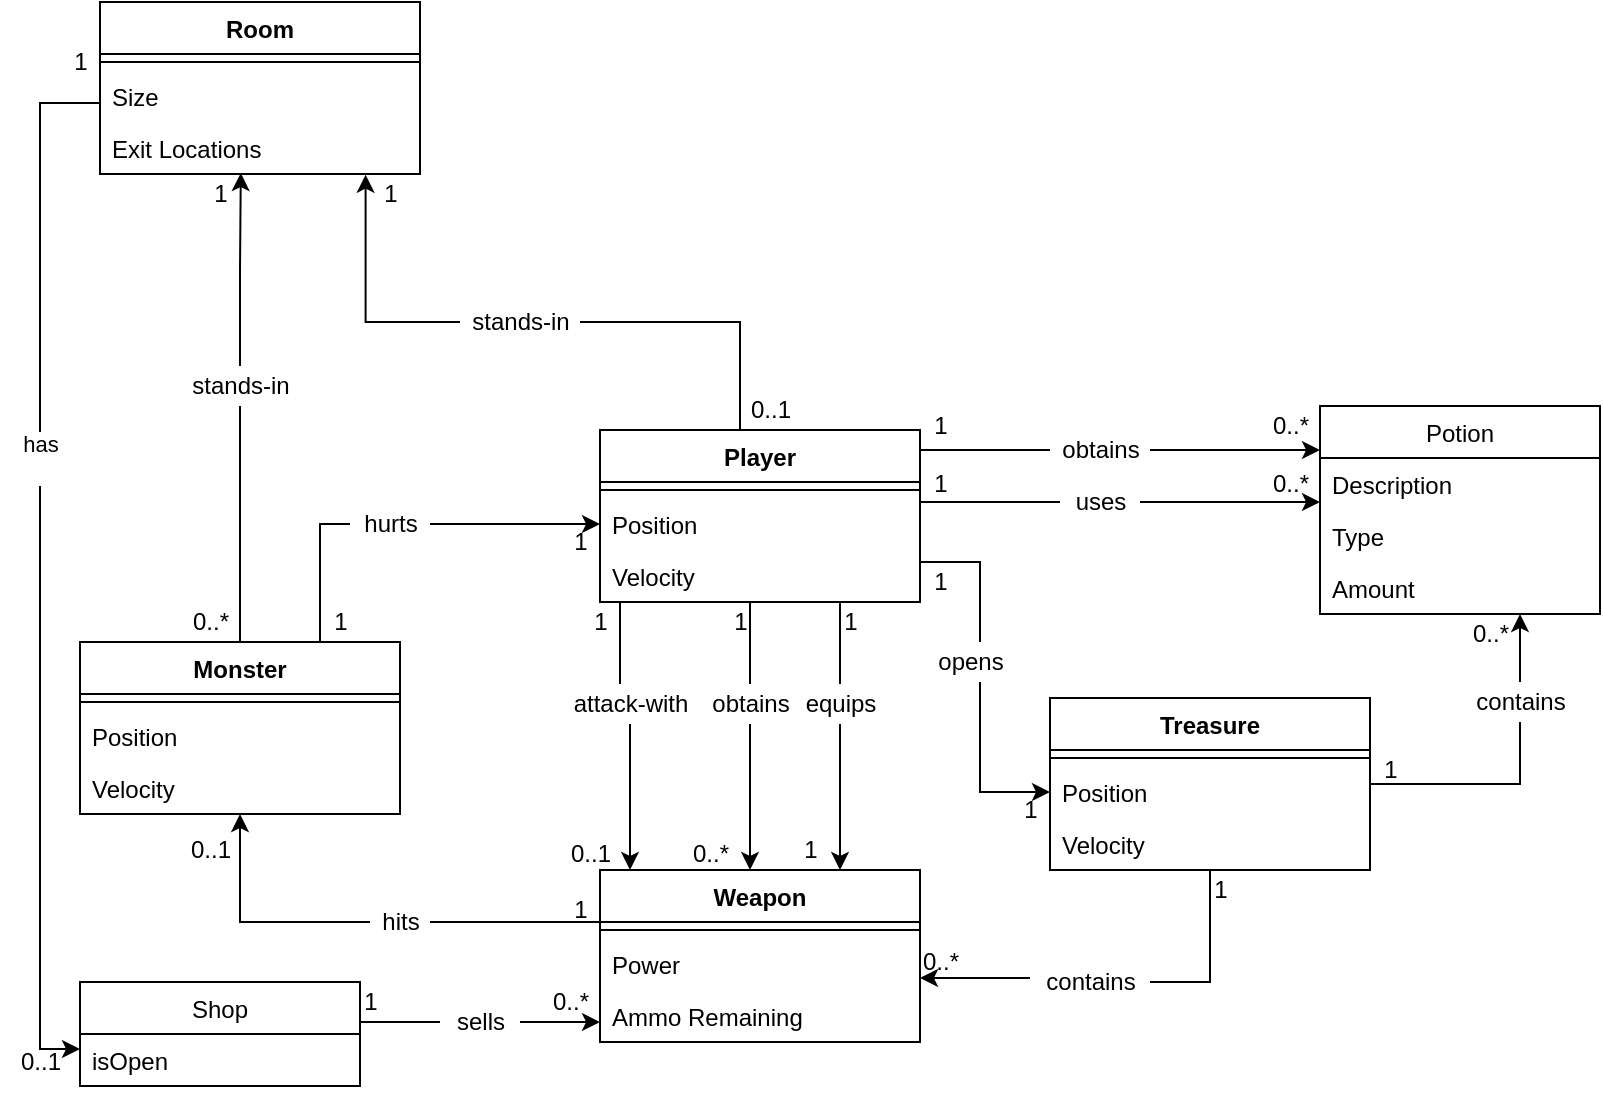 <mxfile version="14.4.2" type="device" pages="2"><diagram id="K9vhv6anbX1QArwqtojp" name="Page-1"><mxGraphModel dx="1303" dy="720" grid="1" gridSize="10" guides="1" tooltips="1" connect="1" arrows="1" fold="1" page="1" pageScale="1" pageWidth="850" pageHeight="1100" math="0" shadow="0"><root><mxCell id="0"/><mxCell id="1" parent="0"/><mxCell id="qtIE6gc3tGg0FU8P6lXg-11" style="edgeStyle=orthogonalEdgeStyle;rounded=0;orthogonalLoop=1;jettySize=auto;html=1;" parent="1" edge="1" target="qtIE6gc3tGg0FU8P6lXg-6" source="qtIE6gc3tGg0FU8P6lXg-16"><mxGeometry relative="1" as="geometry"><mxPoint x="310.0" y="390" as="sourcePoint"/><mxPoint x="310.0" y="494" as="targetPoint"/><Array as="points"><mxPoint x="315" y="500"/><mxPoint x="315" y="500"/></Array></mxGeometry></mxCell><mxCell id="MNUzwSwMBH7WWR85-tyo-28" style="edgeStyle=orthogonalEdgeStyle;rounded=0;orthogonalLoop=1;jettySize=auto;html=1;startArrow=none;startFill=0;endArrow=classic;endFill=1;" edge="1" parent="1" source="MNUzwSwMBH7WWR85-tyo-30" target="MNUzwSwMBH7WWR85-tyo-13"><mxGeometry relative="1" as="geometry"><Array as="points"><mxPoint x="620" y="314"/><mxPoint x="620" y="314"/></Array></mxGeometry></mxCell><mxCell id="MNUzwSwMBH7WWR85-tyo-32" style="edgeStyle=orthogonalEdgeStyle;rounded=0;orthogonalLoop=1;jettySize=auto;html=1;startArrow=none;startFill=0;endArrow=classic;endFill=1;" edge="1" parent="1" source="MNUzwSwMBH7WWR85-tyo-34" target="MNUzwSwMBH7WWR85-tyo-13"><mxGeometry relative="1" as="geometry"><Array as="points"><mxPoint x="640" y="340"/><mxPoint x="640" y="340"/></Array></mxGeometry></mxCell><mxCell id="MNUzwSwMBH7WWR85-tyo-44" style="edgeStyle=orthogonalEdgeStyle;rounded=0;orthogonalLoop=1;jettySize=auto;html=1;startArrow=none;startFill=0;endArrow=classic;endFill=1;" edge="1" parent="1" source="qtIE6gc3tGg0FU8P6lXg-17" target="qtIE6gc3tGg0FU8P6lXg-6"><mxGeometry relative="1" as="geometry"><Array as="points"><mxPoint x="375" y="480"/><mxPoint x="375" y="480"/></Array></mxGeometry></mxCell><mxCell id="qtIE6gc3tGg0FU8P6lXg-1" value="Player" style="swimlane;fontStyle=1;align=center;verticalAlign=top;childLayout=stackLayout;horizontal=1;startSize=26;horizontalStack=0;resizeParent=1;resizeParentMax=0;resizeLast=0;collapsible=1;marginBottom=0;" parent="1" vertex="1"><mxGeometry x="300" y="304" width="160" height="86" as="geometry"/></mxCell><mxCell id="qtIE6gc3tGg0FU8P6lXg-3" value="" style="line;strokeWidth=1;fillColor=none;align=left;verticalAlign=middle;spacingTop=-1;spacingLeft=3;spacingRight=3;rotatable=0;labelPosition=right;points=[];portConstraint=eastwest;" parent="qtIE6gc3tGg0FU8P6lXg-1" vertex="1"><mxGeometry y="26" width="160" height="8" as="geometry"/></mxCell><mxCell id="qtIE6gc3tGg0FU8P6lXg-4" value="Position" style="text;strokeColor=none;fillColor=none;align=left;verticalAlign=top;spacingLeft=4;spacingRight=4;overflow=hidden;rotatable=0;points=[[0,0.5],[1,0.5]];portConstraint=eastwest;" parent="qtIE6gc3tGg0FU8P6lXg-1" vertex="1"><mxGeometry y="34" width="160" height="26" as="geometry"/></mxCell><mxCell id="qtIE6gc3tGg0FU8P6lXg-5" value="Velocity" style="text;strokeColor=none;fillColor=none;align=left;verticalAlign=top;spacingLeft=4;spacingRight=4;overflow=hidden;rotatable=0;points=[[0,0.5],[1,0.5]];portConstraint=eastwest;" parent="qtIE6gc3tGg0FU8P6lXg-1" vertex="1"><mxGeometry y="60" width="160" height="26" as="geometry"/></mxCell><mxCell id="qtIE6gc3tGg0FU8P6lXg-6" value="Weapon" style="swimlane;fontStyle=1;align=center;verticalAlign=top;childLayout=stackLayout;horizontal=1;startSize=26;horizontalStack=0;resizeParent=1;resizeParentMax=0;resizeLast=0;collapsible=1;marginBottom=0;" parent="1" vertex="1"><mxGeometry x="300" y="524" width="160" height="86" as="geometry"/></mxCell><mxCell id="qtIE6gc3tGg0FU8P6lXg-7" value="" style="line;strokeWidth=1;fillColor=none;align=left;verticalAlign=middle;spacingTop=-1;spacingLeft=3;spacingRight=3;rotatable=0;labelPosition=right;points=[];portConstraint=eastwest;" parent="qtIE6gc3tGg0FU8P6lXg-6" vertex="1"><mxGeometry y="26" width="160" height="8" as="geometry"/></mxCell><mxCell id="qtIE6gc3tGg0FU8P6lXg-8" value="Power" style="text;strokeColor=none;fillColor=none;align=left;verticalAlign=top;spacingLeft=4;spacingRight=4;overflow=hidden;rotatable=0;points=[[0,0.5],[1,0.5]];portConstraint=eastwest;" parent="qtIE6gc3tGg0FU8P6lXg-6" vertex="1"><mxGeometry y="34" width="160" height="26" as="geometry"/></mxCell><mxCell id="qtIE6gc3tGg0FU8P6lXg-9" value="Ammo Remaining" style="text;strokeColor=none;fillColor=none;align=left;verticalAlign=top;spacingLeft=4;spacingRight=4;overflow=hidden;rotatable=0;points=[[0,0.5],[1,0.5]];portConstraint=eastwest;" parent="qtIE6gc3tGg0FU8P6lXg-6" vertex="1"><mxGeometry y="60" width="160" height="26" as="geometry"/></mxCell><mxCell id="qtIE6gc3tGg0FU8P6lXg-19" style="edgeStyle=orthogonalEdgeStyle;rounded=0;orthogonalLoop=1;jettySize=auto;html=1;" parent="1" edge="1" target="qtIE6gc3tGg0FU8P6lXg-6" source="qtIE6gc3tGg0FU8P6lXg-20"><mxGeometry relative="1" as="geometry"><mxPoint x="440" y="390" as="sourcePoint"/><mxPoint x="440" y="494" as="targetPoint"/><Array as="points"><mxPoint x="420" y="450"/><mxPoint x="420" y="450"/></Array></mxGeometry></mxCell><mxCell id="qtIE6gc3tGg0FU8P6lXg-21" value="1" style="text;html=1;align=center;verticalAlign=middle;resizable=0;points=[];autosize=1;" parent="1" vertex="1"><mxGeometry x="415" y="390" width="20" height="20" as="geometry"/></mxCell><mxCell id="qtIE6gc3tGg0FU8P6lXg-22" value="1" style="text;html=1;align=center;verticalAlign=middle;resizable=0;points=[];autosize=1;" parent="1" vertex="1"><mxGeometry x="395" y="504" width="20" height="20" as="geometry"/></mxCell><mxCell id="qtIE6gc3tGg0FU8P6lXg-25" value="1" style="text;html=1;align=center;verticalAlign=middle;resizable=0;points=[];autosize=1;" parent="1" vertex="1"><mxGeometry x="360" y="390" width="20" height="20" as="geometry"/></mxCell><mxCell id="qtIE6gc3tGg0FU8P6lXg-26" value="0..*" style="text;html=1;align=center;verticalAlign=middle;resizable=0;points=[];autosize=1;" parent="1" vertex="1"><mxGeometry x="340" y="506" width="30" height="20" as="geometry"/></mxCell><mxCell id="qtIE6gc3tGg0FU8P6lXg-27" value="1" style="text;html=1;align=center;verticalAlign=middle;resizable=0;points=[];autosize=1;" parent="1" vertex="1"><mxGeometry x="290" y="390" width="20" height="20" as="geometry"/></mxCell><mxCell id="qtIE6gc3tGg0FU8P6lXg-28" value="0..1" style="text;html=1;align=center;verticalAlign=middle;resizable=0;points=[];autosize=1;" parent="1" vertex="1"><mxGeometry x="275" y="506" width="40" height="20" as="geometry"/></mxCell><mxCell id="qtIE6gc3tGg0FU8P6lXg-106" style="edgeStyle=orthogonalEdgeStyle;rounded=0;orthogonalLoop=1;jettySize=auto;html=1;" parent="1" source="MNUzwSwMBH7WWR85-tyo-20" target="qtIE6gc3tGg0FU8P6lXg-6" edge="1"><mxGeometry relative="1" as="geometry"><Array as="points"><mxPoint x="480" y="578"/><mxPoint x="480" y="578"/></Array></mxGeometry></mxCell><mxCell id="MNUzwSwMBH7WWR85-tyo-18" style="edgeStyle=orthogonalEdgeStyle;rounded=0;orthogonalLoop=1;jettySize=auto;html=1;endArrow=classic;endFill=1;" edge="1" parent="1" source="MNUzwSwMBH7WWR85-tyo-21" target="MNUzwSwMBH7WWR85-tyo-13"><mxGeometry relative="1" as="geometry"><Array as="points"><mxPoint x="760" y="410"/><mxPoint x="760" y="410"/></Array></mxGeometry></mxCell><mxCell id="qtIE6gc3tGg0FU8P6lXg-37" value="Treasure" style="swimlane;fontStyle=1;align=center;verticalAlign=top;childLayout=stackLayout;horizontal=1;startSize=26;horizontalStack=0;resizeParent=1;resizeParentMax=0;resizeLast=0;collapsible=1;marginBottom=0;" parent="1" vertex="1"><mxGeometry x="525" y="438" width="160" height="86" as="geometry"/></mxCell><mxCell id="qtIE6gc3tGg0FU8P6lXg-38" value="" style="line;strokeWidth=1;fillColor=none;align=left;verticalAlign=middle;spacingTop=-1;spacingLeft=3;spacingRight=3;rotatable=0;labelPosition=right;points=[];portConstraint=eastwest;" parent="qtIE6gc3tGg0FU8P6lXg-37" vertex="1"><mxGeometry y="26" width="160" height="8" as="geometry"/></mxCell><mxCell id="qtIE6gc3tGg0FU8P6lXg-39" value="Position" style="text;strokeColor=none;fillColor=none;align=left;verticalAlign=top;spacingLeft=4;spacingRight=4;overflow=hidden;rotatable=0;points=[[0,0.5],[1,0.5]];portConstraint=eastwest;" parent="qtIE6gc3tGg0FU8P6lXg-37" vertex="1"><mxGeometry y="34" width="160" height="26" as="geometry"/></mxCell><mxCell id="qtIE6gc3tGg0FU8P6lXg-40" value="Velocity" style="text;strokeColor=none;fillColor=none;align=left;verticalAlign=top;spacingLeft=4;spacingRight=4;overflow=hidden;rotatable=0;points=[[0,0.5],[1,0.5]];portConstraint=eastwest;" parent="qtIE6gc3tGg0FU8P6lXg-37" vertex="1"><mxGeometry y="60" width="160" height="26" as="geometry"/></mxCell><mxCell id="qtIE6gc3tGg0FU8P6lXg-44" value="1" style="text;html=1;align=center;verticalAlign=middle;resizable=0;points=[];autosize=1;" parent="1" vertex="1"><mxGeometry x="460" y="370" width="20" height="20" as="geometry"/></mxCell><mxCell id="qtIE6gc3tGg0FU8P6lXg-45" value="1" style="text;html=1;align=center;verticalAlign=middle;resizable=0;points=[];autosize=1;" parent="1" vertex="1"><mxGeometry x="505" y="484" width="20" height="20" as="geometry"/></mxCell><mxCell id="qtIE6gc3tGg0FU8P6lXg-49" style="edgeStyle=orthogonalEdgeStyle;rounded=0;orthogonalLoop=1;jettySize=auto;html=1;entryX=0;entryY=0.5;entryDx=0;entryDy=0;" parent="1" source="qtIE6gc3tGg0FU8P6lXg-43" target="qtIE6gc3tGg0FU8P6lXg-39" edge="1"><mxGeometry relative="1" as="geometry"><Array as="points"><mxPoint x="490" y="485"/></Array></mxGeometry></mxCell><mxCell id="MNUzwSwMBH7WWR85-tyo-7" style="edgeStyle=orthogonalEdgeStyle;rounded=0;orthogonalLoop=1;jettySize=auto;html=1;endArrow=classic;endFill=1;" edge="1" parent="1"><mxGeometry relative="1" as="geometry"><mxPoint x="40" y="613.5" as="targetPoint"/><mxPoint x="50" y="140.5" as="sourcePoint"/><Array as="points"><mxPoint x="20" y="140.5"/><mxPoint x="20" y="613.5"/></Array></mxGeometry></mxCell><mxCell id="MNUzwSwMBH7WWR85-tyo-8" value="&lt;div&gt;has&lt;/div&gt;&lt;div&gt;&lt;br&gt;&lt;/div&gt;" style="edgeLabel;html=1;align=center;verticalAlign=middle;resizable=0;points=[];" vertex="1" connectable="0" parent="MNUzwSwMBH7WWR85-tyo-7"><mxGeometry x="-0.088" y="9" relative="1" as="geometry"><mxPoint x="-9" y="-30.83" as="offset"/></mxGeometry></mxCell><mxCell id="qtIE6gc3tGg0FU8P6lXg-50" value="Room" style="swimlane;fontStyle=1;align=center;verticalAlign=top;childLayout=stackLayout;horizontal=1;startSize=26;horizontalStack=0;resizeParent=1;resizeParentMax=0;resizeLast=0;collapsible=1;marginBottom=0;" parent="1" vertex="1"><mxGeometry x="50" y="90" width="160" height="86" as="geometry"/></mxCell><mxCell id="qtIE6gc3tGg0FU8P6lXg-51" value="" style="line;strokeWidth=1;fillColor=none;align=left;verticalAlign=middle;spacingTop=-1;spacingLeft=3;spacingRight=3;rotatable=0;labelPosition=right;points=[];portConstraint=eastwest;" parent="qtIE6gc3tGg0FU8P6lXg-50" vertex="1"><mxGeometry y="26" width="160" height="8" as="geometry"/></mxCell><mxCell id="qtIE6gc3tGg0FU8P6lXg-52" value="Size" style="text;strokeColor=none;fillColor=none;align=left;verticalAlign=top;spacingLeft=4;spacingRight=4;overflow=hidden;rotatable=0;points=[[0,0.5],[1,0.5]];portConstraint=eastwest;" parent="qtIE6gc3tGg0FU8P6lXg-50" vertex="1"><mxGeometry y="34" width="160" height="26" as="geometry"/></mxCell><mxCell id="qtIE6gc3tGg0FU8P6lXg-53" value="Exit Locations" style="text;strokeColor=none;fillColor=none;align=left;verticalAlign=top;spacingLeft=4;spacingRight=4;overflow=hidden;rotatable=0;points=[[0,0.5],[1,0.5]];portConstraint=eastwest;" parent="qtIE6gc3tGg0FU8P6lXg-50" vertex="1"><mxGeometry y="60" width="160" height="26" as="geometry"/></mxCell><mxCell id="qtIE6gc3tGg0FU8P6lXg-56" value="0..1" style="text;html=1;align=center;verticalAlign=middle;resizable=0;points=[];autosize=1;" parent="1" vertex="1"><mxGeometry x="365" y="284" width="40" height="20" as="geometry"/></mxCell><mxCell id="qtIE6gc3tGg0FU8P6lXg-57" value="1" style="text;html=1;align=center;verticalAlign=middle;resizable=0;points=[];autosize=1;" parent="1" vertex="1"><mxGeometry x="185" y="176" width="20" height="20" as="geometry"/></mxCell><mxCell id="qtIE6gc3tGg0FU8P6lXg-65" style="edgeStyle=orthogonalEdgeStyle;rounded=0;orthogonalLoop=1;jettySize=auto;html=1;entryX=0.44;entryY=0.981;entryDx=0;entryDy=0;entryPerimeter=0;" parent="1" source="qtIE6gc3tGg0FU8P6lXg-67" target="qtIE6gc3tGg0FU8P6lXg-53" edge="1"><mxGeometry relative="1" as="geometry"><Array as="points"><mxPoint x="120" y="224"/><mxPoint x="120" y="224"/></Array></mxGeometry></mxCell><mxCell id="qtIE6gc3tGg0FU8P6lXg-100" style="edgeStyle=orthogonalEdgeStyle;rounded=0;orthogonalLoop=1;jettySize=auto;html=1;" parent="1" source="qtIE6gc3tGg0FU8P6lXg-89" target="qtIE6gc3tGg0FU8P6lXg-4" edge="1"><mxGeometry relative="1" as="geometry"><Array as="points"/></mxGeometry></mxCell><mxCell id="qtIE6gc3tGg0FU8P6lXg-58" value="Monster" style="swimlane;fontStyle=1;align=center;verticalAlign=top;childLayout=stackLayout;horizontal=1;startSize=26;horizontalStack=0;resizeParent=1;resizeParentMax=0;resizeLast=0;collapsible=1;marginBottom=0;" parent="1" vertex="1"><mxGeometry x="40" y="410" width="160" height="86" as="geometry"/></mxCell><mxCell id="qtIE6gc3tGg0FU8P6lXg-59" value="" style="line;strokeWidth=1;fillColor=none;align=left;verticalAlign=middle;spacingTop=-1;spacingLeft=3;spacingRight=3;rotatable=0;labelPosition=right;points=[];portConstraint=eastwest;" parent="qtIE6gc3tGg0FU8P6lXg-58" vertex="1"><mxGeometry y="26" width="160" height="8" as="geometry"/></mxCell><mxCell id="qtIE6gc3tGg0FU8P6lXg-60" value="Position" style="text;strokeColor=none;fillColor=none;align=left;verticalAlign=top;spacingLeft=4;spacingRight=4;overflow=hidden;rotatable=0;points=[[0,0.5],[1,0.5]];portConstraint=eastwest;" parent="qtIE6gc3tGg0FU8P6lXg-58" vertex="1"><mxGeometry y="34" width="160" height="26" as="geometry"/></mxCell><mxCell id="qtIE6gc3tGg0FU8P6lXg-61" value="Velocity" style="text;strokeColor=none;fillColor=none;align=left;verticalAlign=top;spacingLeft=4;spacingRight=4;overflow=hidden;rotatable=0;points=[[0,0.5],[1,0.5]];portConstraint=eastwest;" parent="qtIE6gc3tGg0FU8P6lXg-58" vertex="1"><mxGeometry y="60" width="160" height="26" as="geometry"/></mxCell><mxCell id="qtIE6gc3tGg0FU8P6lXg-66" value="1" style="text;html=1;align=center;verticalAlign=middle;resizable=0;points=[];autosize=1;" parent="1" vertex="1"><mxGeometry x="100" y="176" width="20" height="20" as="geometry"/></mxCell><mxCell id="qtIE6gc3tGg0FU8P6lXg-68" value="0..*" style="text;html=1;align=center;verticalAlign=middle;resizable=0;points=[];autosize=1;" parent="1" vertex="1"><mxGeometry x="90" y="390" width="30" height="20" as="geometry"/></mxCell><mxCell id="qtIE6gc3tGg0FU8P6lXg-78" style="edgeStyle=orthogonalEdgeStyle;rounded=0;orthogonalLoop=1;jettySize=auto;html=1;" parent="1" source="qtIE6gc3tGg0FU8P6lXg-81" target="qtIE6gc3tGg0FU8P6lXg-58" edge="1"><mxGeometry relative="1" as="geometry"><mxPoint x="330" y="306" as="sourcePoint"/><Array as="points"><mxPoint x="120" y="550"/></Array></mxGeometry></mxCell><mxCell id="qtIE6gc3tGg0FU8P6lXg-79" value="1" style="text;html=1;align=center;verticalAlign=middle;resizable=0;points=[];autosize=1;" parent="1" vertex="1"><mxGeometry x="175" y="580" width="20" height="20" as="geometry"/></mxCell><mxCell id="qtIE6gc3tGg0FU8P6lXg-80" value="0..1" style="text;html=1;align=center;verticalAlign=middle;resizable=0;points=[];autosize=1;" parent="1" vertex="1"><mxGeometry x="85" y="504" width="40" height="20" as="geometry"/></mxCell><mxCell id="qtIE6gc3tGg0FU8P6lXg-82" style="edgeStyle=orthogonalEdgeStyle;rounded=0;orthogonalLoop=1;jettySize=auto;html=1;entryX=0.83;entryY=1.013;entryDx=0;entryDy=0;entryPerimeter=0;" parent="1" source="qtIE6gc3tGg0FU8P6lXg-55" target="qtIE6gc3tGg0FU8P6lXg-53" edge="1"><mxGeometry relative="1" as="geometry"><Array as="points"><mxPoint x="183" y="250"/></Array><mxPoint x="350" y="176" as="sourcePoint"/></mxGeometry></mxCell><mxCell id="qtIE6gc3tGg0FU8P6lXg-88" value="1" style="text;html=1;align=center;verticalAlign=middle;resizable=0;points=[];autosize=1;" parent="1" vertex="1"><mxGeometry x="160" y="390" width="20" height="20" as="geometry"/></mxCell><mxCell id="qtIE6gc3tGg0FU8P6lXg-101" value="1" style="text;html=1;align=center;verticalAlign=middle;resizable=0;points=[];autosize=1;" parent="1" vertex="1"><mxGeometry x="280" y="350" width="20" height="20" as="geometry"/></mxCell><mxCell id="qtIE6gc3tGg0FU8P6lXg-108" value="1" style="text;html=1;align=center;verticalAlign=middle;resizable=0;points=[];autosize=1;" parent="1" vertex="1"><mxGeometry x="600" y="524" width="20" height="20" as="geometry"/></mxCell><mxCell id="qtIE6gc3tGg0FU8P6lXg-109" value="0..*" style="text;html=1;align=center;verticalAlign=middle;resizable=0;points=[];autosize=1;" parent="1" vertex="1"><mxGeometry x="455" y="560" width="30" height="20" as="geometry"/></mxCell><mxCell id="MNUzwSwMBH7WWR85-tyo-24" style="edgeStyle=orthogonalEdgeStyle;rounded=0;orthogonalLoop=1;jettySize=auto;html=1;endArrow=classic;endFill=1;" edge="1" parent="1" source="MNUzwSwMBH7WWR85-tyo-51" target="qtIE6gc3tGg0FU8P6lXg-6"><mxGeometry relative="1" as="geometry"><Array as="points"><mxPoint x="290" y="600"/><mxPoint x="290" y="600"/></Array></mxGeometry></mxCell><mxCell id="MNUzwSwMBH7WWR85-tyo-5" value="Shop" style="swimlane;fontStyle=0;childLayout=stackLayout;horizontal=1;startSize=26;fillColor=none;horizontalStack=0;resizeParent=1;resizeParentMax=0;resizeLast=0;collapsible=1;marginBottom=0;" vertex="1" parent="1"><mxGeometry x="40" y="580" width="140" height="52" as="geometry"/></mxCell><mxCell id="MNUzwSwMBH7WWR85-tyo-6" value="isOpen" style="text;strokeColor=none;fillColor=none;align=left;verticalAlign=top;spacingLeft=4;spacingRight=4;overflow=hidden;rotatable=0;points=[[0,0.5],[1,0.5]];portConstraint=eastwest;" vertex="1" parent="MNUzwSwMBH7WWR85-tyo-5"><mxGeometry y="26" width="140" height="26" as="geometry"/></mxCell><mxCell id="MNUzwSwMBH7WWR85-tyo-9" value="1" style="text;html=1;align=center;verticalAlign=middle;resizable=0;points=[];autosize=1;" vertex="1" parent="1"><mxGeometry x="30" y="110" width="20" height="20" as="geometry"/></mxCell><mxCell id="MNUzwSwMBH7WWR85-tyo-12" value="0..1" style="text;html=1;align=center;verticalAlign=middle;resizable=0;points=[];autosize=1;" vertex="1" parent="1"><mxGeometry y="610" width="40" height="20" as="geometry"/></mxCell><mxCell id="MNUzwSwMBH7WWR85-tyo-13" value="Potion" style="swimlane;fontStyle=0;childLayout=stackLayout;horizontal=1;startSize=26;fillColor=none;horizontalStack=0;resizeParent=1;resizeParentMax=0;resizeLast=0;collapsible=1;marginBottom=0;" vertex="1" parent="1"><mxGeometry x="660" y="292" width="140" height="104" as="geometry"/></mxCell><mxCell id="MNUzwSwMBH7WWR85-tyo-14" value="Description" style="text;strokeColor=none;fillColor=none;align=left;verticalAlign=top;spacingLeft=4;spacingRight=4;overflow=hidden;rotatable=0;points=[[0,0.5],[1,0.5]];portConstraint=eastwest;" vertex="1" parent="MNUzwSwMBH7WWR85-tyo-13"><mxGeometry y="26" width="140" height="26" as="geometry"/></mxCell><mxCell id="MNUzwSwMBH7WWR85-tyo-15" value="Type" style="text;strokeColor=none;fillColor=none;align=left;verticalAlign=top;spacingLeft=4;spacingRight=4;overflow=hidden;rotatable=0;points=[[0,0.5],[1,0.5]];portConstraint=eastwest;" vertex="1" parent="MNUzwSwMBH7WWR85-tyo-13"><mxGeometry y="52" width="140" height="26" as="geometry"/></mxCell><mxCell id="MNUzwSwMBH7WWR85-tyo-16" value="Amount" style="text;strokeColor=none;fillColor=none;align=left;verticalAlign=top;spacingLeft=4;spacingRight=4;overflow=hidden;rotatable=0;points=[[0,0.5],[1,0.5]];portConstraint=eastwest;" vertex="1" parent="MNUzwSwMBH7WWR85-tyo-13"><mxGeometry y="78" width="140" height="26" as="geometry"/></mxCell><mxCell id="MNUzwSwMBH7WWR85-tyo-26" value="1" style="text;html=1;align=center;verticalAlign=middle;resizable=0;points=[];autosize=1;" vertex="1" parent="1"><mxGeometry x="685" y="464" width="20" height="20" as="geometry"/></mxCell><mxCell id="MNUzwSwMBH7WWR85-tyo-27" value="0..*" style="text;html=1;align=center;verticalAlign=middle;resizable=0;points=[];autosize=1;" vertex="1" parent="1"><mxGeometry x="730" y="396" width="30" height="20" as="geometry"/></mxCell><mxCell id="MNUzwSwMBH7WWR85-tyo-29" value="1" style="text;html=1;align=center;verticalAlign=middle;resizable=0;points=[];autosize=1;" vertex="1" parent="1"><mxGeometry x="460" y="292" width="20" height="20" as="geometry"/></mxCell><mxCell id="MNUzwSwMBH7WWR85-tyo-31" value="0..*" style="text;html=1;align=center;verticalAlign=middle;resizable=0;points=[];autosize=1;" vertex="1" parent="1"><mxGeometry x="630" y="292" width="30" height="20" as="geometry"/></mxCell><mxCell id="MNUzwSwMBH7WWR85-tyo-33" value="1" style="text;html=1;align=center;verticalAlign=middle;resizable=0;points=[];autosize=1;" vertex="1" parent="1"><mxGeometry x="460" y="321" width="20" height="20" as="geometry"/></mxCell><mxCell id="MNUzwSwMBH7WWR85-tyo-34" value="uses" style="text;html=1;align=center;verticalAlign=middle;resizable=0;points=[];autosize=1;" vertex="1" parent="1"><mxGeometry x="530" y="330" width="40" height="20" as="geometry"/></mxCell><mxCell id="MNUzwSwMBH7WWR85-tyo-35" style="edgeStyle=orthogonalEdgeStyle;rounded=0;orthogonalLoop=1;jettySize=auto;html=1;startArrow=none;startFill=0;endArrow=none;endFill=0;" edge="1" parent="1" source="qtIE6gc3tGg0FU8P6lXg-1" target="MNUzwSwMBH7WWR85-tyo-34"><mxGeometry relative="1" as="geometry"><mxPoint x="460" y="344" as="sourcePoint"/><mxPoint x="660" y="344" as="targetPoint"/><Array as="points"><mxPoint x="480" y="340"/><mxPoint x="480" y="340"/></Array></mxGeometry></mxCell><mxCell id="MNUzwSwMBH7WWR85-tyo-36" value="0..*" style="text;html=1;align=center;verticalAlign=middle;resizable=0;points=[];autosize=1;" vertex="1" parent="1"><mxGeometry x="630" y="321" width="30" height="20" as="geometry"/></mxCell><mxCell id="MNUzwSwMBH7WWR85-tyo-30" value="obtains" style="text;html=1;align=center;verticalAlign=middle;resizable=0;points=[];autosize=1;" vertex="1" parent="1"><mxGeometry x="525" y="304" width="50" height="20" as="geometry"/></mxCell><mxCell id="MNUzwSwMBH7WWR85-tyo-37" style="edgeStyle=orthogonalEdgeStyle;rounded=0;orthogonalLoop=1;jettySize=auto;html=1;startArrow=none;startFill=0;endArrow=none;endFill=0;" edge="1" parent="1" source="qtIE6gc3tGg0FU8P6lXg-1" target="MNUzwSwMBH7WWR85-tyo-30"><mxGeometry relative="1" as="geometry"><mxPoint x="460" y="320" as="sourcePoint"/><mxPoint x="660" y="320" as="targetPoint"/><Array as="points"><mxPoint x="490" y="314"/><mxPoint x="490" y="314"/></Array></mxGeometry></mxCell><mxCell id="qtIE6gc3tGg0FU8P6lXg-67" value="stands-in" style="text;html=1;align=center;verticalAlign=middle;resizable=0;points=[];autosize=1;" parent="1" vertex="1"><mxGeometry x="90" y="272" width="60" height="20" as="geometry"/></mxCell><mxCell id="MNUzwSwMBH7WWR85-tyo-38" style="edgeStyle=orthogonalEdgeStyle;rounded=0;orthogonalLoop=1;jettySize=auto;html=1;endArrow=none;endFill=0;" edge="1" parent="1" source="qtIE6gc3tGg0FU8P6lXg-58" target="qtIE6gc3tGg0FU8P6lXg-67"><mxGeometry relative="1" as="geometry"><mxPoint x="120.029" y="410" as="sourcePoint"/><mxPoint x="120.4" y="175.506" as="targetPoint"/><Array as="points"><mxPoint x="120" y="380"/><mxPoint x="120" y="380"/></Array></mxGeometry></mxCell><mxCell id="qtIE6gc3tGg0FU8P6lXg-89" value="hurts" style="text;html=1;align=center;verticalAlign=middle;resizable=0;points=[];autosize=1;" parent="1" vertex="1"><mxGeometry x="175" y="341" width="40" height="20" as="geometry"/></mxCell><mxCell id="MNUzwSwMBH7WWR85-tyo-39" style="edgeStyle=orthogonalEdgeStyle;rounded=0;orthogonalLoop=1;jettySize=auto;html=1;exitX=0.75;exitY=0;exitDx=0;exitDy=0;endArrow=none;endFill=0;" edge="1" parent="1" source="qtIE6gc3tGg0FU8P6lXg-58" target="qtIE6gc3tGg0FU8P6lXg-89"><mxGeometry relative="1" as="geometry"><mxPoint x="160" y="410" as="sourcePoint"/><mxPoint x="300.0" y="351.0" as="targetPoint"/><Array as="points"><mxPoint x="160" y="351"/></Array></mxGeometry></mxCell><mxCell id="qtIE6gc3tGg0FU8P6lXg-55" value="stands-in" style="text;html=1;align=center;verticalAlign=middle;resizable=0;points=[];autosize=1;" parent="1" vertex="1"><mxGeometry x="230" y="240" width="60" height="20" as="geometry"/></mxCell><mxCell id="MNUzwSwMBH7WWR85-tyo-40" style="edgeStyle=orthogonalEdgeStyle;rounded=0;orthogonalLoop=1;jettySize=auto;html=1;endArrow=none;endFill=0;" edge="1" parent="1" source="qtIE6gc3tGg0FU8P6lXg-1" target="qtIE6gc3tGg0FU8P6lXg-55"><mxGeometry relative="1" as="geometry"><Array as="points"><mxPoint x="370" y="250"/></Array><mxPoint x="370" y="304" as="sourcePoint"/><mxPoint x="250" y="280" as="targetPoint"/></mxGeometry></mxCell><mxCell id="qtIE6gc3tGg0FU8P6lXg-20" value="equips" style="text;html=1;align=center;verticalAlign=middle;resizable=0;points=[];autosize=1;" parent="1" vertex="1"><mxGeometry x="395" y="431" width="50" height="20" as="geometry"/></mxCell><mxCell id="MNUzwSwMBH7WWR85-tyo-41" style="edgeStyle=orthogonalEdgeStyle;rounded=0;orthogonalLoop=1;jettySize=auto;html=1;endArrow=none;endFill=0;" edge="1" parent="1" source="qtIE6gc3tGg0FU8P6lXg-1" target="qtIE6gc3tGg0FU8P6lXg-20"><mxGeometry relative="1" as="geometry"><mxPoint x="420.034" y="390" as="sourcePoint"/><mxPoint x="420.034" y="494.0" as="targetPoint"/><Array as="points"><mxPoint x="420" y="400"/><mxPoint x="420" y="400"/></Array></mxGeometry></mxCell><mxCell id="qtIE6gc3tGg0FU8P6lXg-17" value="obtains" style="text;html=1;align=center;verticalAlign=middle;resizable=0;points=[];autosize=1;" parent="1" vertex="1"><mxGeometry x="350" y="431" width="50" height="20" as="geometry"/></mxCell><mxCell id="MNUzwSwMBH7WWR85-tyo-45" style="edgeStyle=orthogonalEdgeStyle;rounded=0;orthogonalLoop=1;jettySize=auto;html=1;startArrow=none;startFill=0;endArrow=none;endFill=0;" edge="1" parent="1" source="qtIE6gc3tGg0FU8P6lXg-1" target="qtIE6gc3tGg0FU8P6lXg-17"><mxGeometry relative="1" as="geometry"><mxPoint x="380" y="390" as="sourcePoint"/><mxPoint x="380" y="494.0" as="targetPoint"/><Array as="points"><mxPoint x="375" y="400"/><mxPoint x="375" y="400"/></Array></mxGeometry></mxCell><mxCell id="qtIE6gc3tGg0FU8P6lXg-16" value="attack-with" style="text;html=1;align=center;verticalAlign=middle;resizable=0;points=[];autosize=1;" parent="1" vertex="1"><mxGeometry x="280" y="431" width="70" height="20" as="geometry"/></mxCell><mxCell id="MNUzwSwMBH7WWR85-tyo-46" style="edgeStyle=orthogonalEdgeStyle;rounded=0;orthogonalLoop=1;jettySize=auto;html=1;exitX=0.25;exitY=1;exitDx=0;exitDy=0;endArrow=none;endFill=0;" edge="1" parent="1" target="qtIE6gc3tGg0FU8P6lXg-16"><mxGeometry relative="1" as="geometry"><mxPoint x="310.0" y="390" as="sourcePoint"/><mxPoint x="310.0" y="494.0" as="targetPoint"/><Array as="points"><mxPoint x="310" y="430"/><mxPoint x="310" y="430"/></Array></mxGeometry></mxCell><mxCell id="qtIE6gc3tGg0FU8P6lXg-43" value="opens" style="text;html=1;align=center;verticalAlign=middle;resizable=0;points=[];autosize=1;" parent="1" vertex="1"><mxGeometry x="460" y="410" width="50" height="20" as="geometry"/></mxCell><mxCell id="MNUzwSwMBH7WWR85-tyo-47" style="edgeStyle=orthogonalEdgeStyle;rounded=0;orthogonalLoop=1;jettySize=auto;html=1;exitX=1;exitY=0.5;exitDx=0;exitDy=0;endArrow=none;endFill=0;" edge="1" parent="1" source="qtIE6gc3tGg0FU8P6lXg-4" target="qtIE6gc3tGg0FU8P6lXg-43"><mxGeometry relative="1" as="geometry"><mxPoint x="460" y="351" as="sourcePoint"/><mxPoint x="500" y="485" as="targetPoint"/><Array as="points"><mxPoint x="460" y="370"/><mxPoint x="490" y="370"/></Array></mxGeometry></mxCell><mxCell id="qtIE6gc3tGg0FU8P6lXg-81" value="hits" style="text;html=1;align=center;verticalAlign=middle;resizable=0;points=[];autosize=1;" parent="1" vertex="1"><mxGeometry x="185" y="540" width="30" height="20" as="geometry"/></mxCell><mxCell id="MNUzwSwMBH7WWR85-tyo-48" style="edgeStyle=orthogonalEdgeStyle;rounded=0;orthogonalLoop=1;jettySize=auto;html=1;endArrow=none;endFill=0;" edge="1" parent="1" source="qtIE6gc3tGg0FU8P6lXg-6" target="qtIE6gc3tGg0FU8P6lXg-81"><mxGeometry relative="1" as="geometry"><mxPoint x="300" y="550" as="sourcePoint"/><mxPoint x="200" y="550" as="targetPoint"/><Array as="points"><mxPoint x="240" y="550"/><mxPoint x="240" y="550"/></Array></mxGeometry></mxCell><mxCell id="MNUzwSwMBH7WWR85-tyo-49" value="1" style="text;html=1;align=center;verticalAlign=middle;resizable=0;points=[];autosize=1;" vertex="1" parent="1"><mxGeometry x="280" y="534" width="20" height="20" as="geometry"/></mxCell><mxCell id="MNUzwSwMBH7WWR85-tyo-50" value="0..*" style="text;html=1;align=center;verticalAlign=middle;resizable=0;points=[];autosize=1;" vertex="1" parent="1"><mxGeometry x="270" y="580" width="30" height="20" as="geometry"/></mxCell><mxCell id="MNUzwSwMBH7WWR85-tyo-51" value="sells" style="text;html=1;align=center;verticalAlign=middle;resizable=0;points=[];autosize=1;" vertex="1" parent="1"><mxGeometry x="220" y="590" width="40" height="20" as="geometry"/></mxCell><mxCell id="MNUzwSwMBH7WWR85-tyo-52" style="edgeStyle=orthogonalEdgeStyle;rounded=0;orthogonalLoop=1;jettySize=auto;html=1;endArrow=none;endFill=0;" edge="1" parent="1" source="MNUzwSwMBH7WWR85-tyo-5" target="MNUzwSwMBH7WWR85-tyo-51"><mxGeometry relative="1" as="geometry"><mxPoint x="180" y="600" as="sourcePoint"/><mxPoint x="300" y="600" as="targetPoint"/><Array as="points"><mxPoint x="190" y="600"/><mxPoint x="190" y="600"/></Array></mxGeometry></mxCell><mxCell id="MNUzwSwMBH7WWR85-tyo-20" value="contains" style="text;html=1;align=center;verticalAlign=middle;resizable=0;points=[];autosize=1;" vertex="1" parent="1"><mxGeometry x="515" y="570" width="60" height="20" as="geometry"/></mxCell><mxCell id="MNUzwSwMBH7WWR85-tyo-53" style="edgeStyle=orthogonalEdgeStyle;rounded=0;orthogonalLoop=1;jettySize=auto;html=1;endArrow=none;endFill=0;" edge="1" parent="1" source="qtIE6gc3tGg0FU8P6lXg-37" target="MNUzwSwMBH7WWR85-tyo-20"><mxGeometry relative="1" as="geometry"><mxPoint x="605.0" y="524" as="sourcePoint"/><mxPoint x="600" y="590" as="targetPoint"/><Array as="points"><mxPoint x="605" y="580"/></Array></mxGeometry></mxCell><mxCell id="MNUzwSwMBH7WWR85-tyo-21" value="contains" style="text;html=1;align=center;verticalAlign=middle;resizable=0;points=[];autosize=1;" vertex="1" parent="1"><mxGeometry x="730" y="430" width="60" height="20" as="geometry"/></mxCell><mxCell id="MNUzwSwMBH7WWR85-tyo-54" style="edgeStyle=orthogonalEdgeStyle;rounded=0;orthogonalLoop=1;jettySize=auto;html=1;endArrow=none;endFill=0;" edge="1" parent="1" source="qtIE6gc3tGg0FU8P6lXg-37" target="MNUzwSwMBH7WWR85-tyo-21"><mxGeometry relative="1" as="geometry"><mxPoint x="685.0" y="481" as="sourcePoint"/><mxPoint x="760.0" y="396" as="targetPoint"/><Array as="points"><mxPoint x="760" y="481"/></Array></mxGeometry></mxCell></root></mxGraphModel></diagram><diagram id="GcdT342-BDZrj_1qeLF7" name="Page-1"><mxGraphModel><root><mxCell id="0"/><mxCell id="1" parent="0"/></root></mxGraphModel></diagram></mxfile>